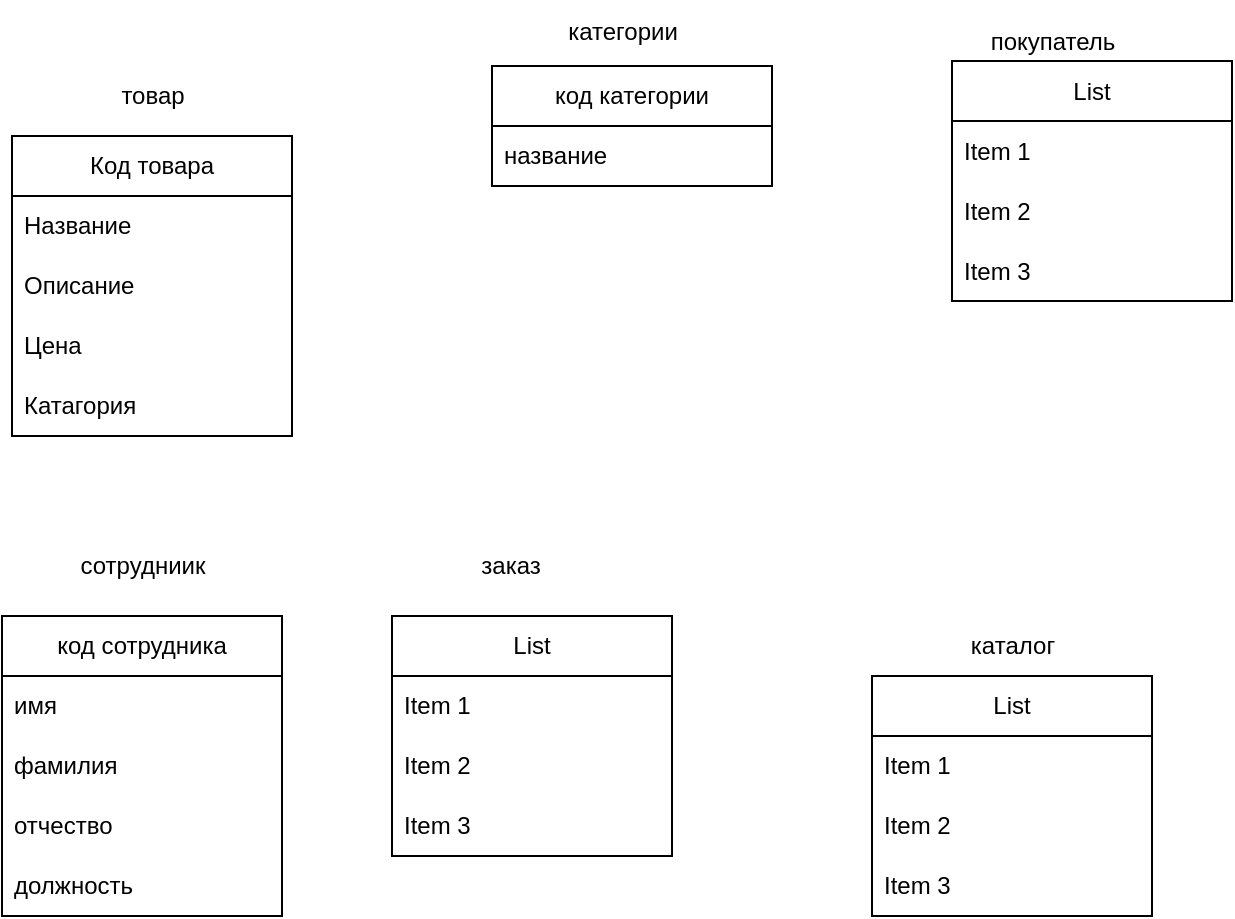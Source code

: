 <mxfile version="20.8.16" type="device"><diagram name="Страница 1" id="HxXGkBXhtJoZ1ai2fz6U"><mxGraphModel dx="1276" dy="606" grid="1" gridSize="10" guides="1" tooltips="1" connect="1" arrows="1" fold="1" page="1" pageScale="1" pageWidth="827" pageHeight="1169" math="0" shadow="0"><root><mxCell id="0"/><mxCell id="1" parent="0"/><mxCell id="IRGjK9ZhsldHwlGf3W-g-2" value="Код товара" style="swimlane;fontStyle=0;childLayout=stackLayout;horizontal=1;startSize=30;horizontalStack=0;resizeParent=1;resizeParentMax=0;resizeLast=0;collapsible=1;marginBottom=0;whiteSpace=wrap;html=1;" parent="1" vertex="1"><mxGeometry x="140" y="90" width="140" height="150" as="geometry"/></mxCell><mxCell id="IRGjK9ZhsldHwlGf3W-g-3" value="Название" style="text;strokeColor=none;fillColor=none;align=left;verticalAlign=middle;spacingLeft=4;spacingRight=4;overflow=hidden;points=[[0,0.5],[1,0.5]];portConstraint=eastwest;rotatable=0;whiteSpace=wrap;html=1;" parent="IRGjK9ZhsldHwlGf3W-g-2" vertex="1"><mxGeometry y="30" width="140" height="30" as="geometry"/></mxCell><mxCell id="IRGjK9ZhsldHwlGf3W-g-4" value="Описание" style="text;strokeColor=none;fillColor=none;align=left;verticalAlign=middle;spacingLeft=4;spacingRight=4;overflow=hidden;points=[[0,0.5],[1,0.5]];portConstraint=eastwest;rotatable=0;whiteSpace=wrap;html=1;" parent="IRGjK9ZhsldHwlGf3W-g-2" vertex="1"><mxGeometry y="60" width="140" height="30" as="geometry"/></mxCell><mxCell id="IRGjK9ZhsldHwlGf3W-g-5" value="Цена" style="text;strokeColor=none;fillColor=none;align=left;verticalAlign=middle;spacingLeft=4;spacingRight=4;overflow=hidden;points=[[0,0.5],[1,0.5]];portConstraint=eastwest;rotatable=0;whiteSpace=wrap;html=1;" parent="IRGjK9ZhsldHwlGf3W-g-2" vertex="1"><mxGeometry y="90" width="140" height="30" as="geometry"/></mxCell><mxCell id="pRQC30Fo7MXmbAnOP9gu-1" value="Катагория" style="text;strokeColor=none;fillColor=none;align=left;verticalAlign=middle;spacingLeft=4;spacingRight=4;overflow=hidden;points=[[0,0.5],[1,0.5]];portConstraint=eastwest;rotatable=0;whiteSpace=wrap;html=1;" vertex="1" parent="IRGjK9ZhsldHwlGf3W-g-2"><mxGeometry y="120" width="140" height="30" as="geometry"/></mxCell><mxCell id="IRGjK9ZhsldHwlGf3W-g-6" value="List" style="swimlane;fontStyle=0;childLayout=stackLayout;horizontal=1;startSize=30;horizontalStack=0;resizeParent=1;resizeParentMax=0;resizeLast=0;collapsible=1;marginBottom=0;whiteSpace=wrap;html=1;" parent="1" vertex="1"><mxGeometry x="610" y="52.5" width="140" height="120" as="geometry"/></mxCell><mxCell id="IRGjK9ZhsldHwlGf3W-g-7" value="Item 1" style="text;strokeColor=none;fillColor=none;align=left;verticalAlign=middle;spacingLeft=4;spacingRight=4;overflow=hidden;points=[[0,0.5],[1,0.5]];portConstraint=eastwest;rotatable=0;whiteSpace=wrap;html=1;" parent="IRGjK9ZhsldHwlGf3W-g-6" vertex="1"><mxGeometry y="30" width="140" height="30" as="geometry"/></mxCell><mxCell id="IRGjK9ZhsldHwlGf3W-g-8" value="Item 2" style="text;strokeColor=none;fillColor=none;align=left;verticalAlign=middle;spacingLeft=4;spacingRight=4;overflow=hidden;points=[[0,0.5],[1,0.5]];portConstraint=eastwest;rotatable=0;whiteSpace=wrap;html=1;" parent="IRGjK9ZhsldHwlGf3W-g-6" vertex="1"><mxGeometry y="60" width="140" height="30" as="geometry"/></mxCell><mxCell id="IRGjK9ZhsldHwlGf3W-g-9" value="Item 3" style="text;strokeColor=none;fillColor=none;align=left;verticalAlign=middle;spacingLeft=4;spacingRight=4;overflow=hidden;points=[[0,0.5],[1,0.5]];portConstraint=eastwest;rotatable=0;whiteSpace=wrap;html=1;" parent="IRGjK9ZhsldHwlGf3W-g-6" vertex="1"><mxGeometry y="90" width="140" height="30" as="geometry"/></mxCell><mxCell id="IRGjK9ZhsldHwlGf3W-g-10" value="List" style="swimlane;fontStyle=0;childLayout=stackLayout;horizontal=1;startSize=30;horizontalStack=0;resizeParent=1;resizeParentMax=0;resizeLast=0;collapsible=1;marginBottom=0;whiteSpace=wrap;html=1;" parent="1" vertex="1"><mxGeometry x="330" y="330" width="140" height="120" as="geometry"/></mxCell><mxCell id="IRGjK9ZhsldHwlGf3W-g-11" value="Item 1" style="text;strokeColor=none;fillColor=none;align=left;verticalAlign=middle;spacingLeft=4;spacingRight=4;overflow=hidden;points=[[0,0.5],[1,0.5]];portConstraint=eastwest;rotatable=0;whiteSpace=wrap;html=1;" parent="IRGjK9ZhsldHwlGf3W-g-10" vertex="1"><mxGeometry y="30" width="140" height="30" as="geometry"/></mxCell><mxCell id="IRGjK9ZhsldHwlGf3W-g-12" value="Item 2" style="text;strokeColor=none;fillColor=none;align=left;verticalAlign=middle;spacingLeft=4;spacingRight=4;overflow=hidden;points=[[0,0.5],[1,0.5]];portConstraint=eastwest;rotatable=0;whiteSpace=wrap;html=1;" parent="IRGjK9ZhsldHwlGf3W-g-10" vertex="1"><mxGeometry y="60" width="140" height="30" as="geometry"/></mxCell><mxCell id="IRGjK9ZhsldHwlGf3W-g-13" value="Item 3" style="text;strokeColor=none;fillColor=none;align=left;verticalAlign=middle;spacingLeft=4;spacingRight=4;overflow=hidden;points=[[0,0.5],[1,0.5]];portConstraint=eastwest;rotatable=0;whiteSpace=wrap;html=1;" parent="IRGjK9ZhsldHwlGf3W-g-10" vertex="1"><mxGeometry y="90" width="140" height="30" as="geometry"/></mxCell><mxCell id="IRGjK9ZhsldHwlGf3W-g-14" value="товар" style="text;html=1;align=center;verticalAlign=middle;resizable=0;points=[];autosize=1;strokeColor=none;fillColor=none;" parent="1" vertex="1"><mxGeometry x="180" y="55" width="60" height="30" as="geometry"/></mxCell><mxCell id="IRGjK9ZhsldHwlGf3W-g-15" value="заказ" style="text;html=1;align=center;verticalAlign=middle;resizable=0;points=[];autosize=1;strokeColor=none;fillColor=none;" parent="1" vertex="1"><mxGeometry x="364" y="290" width="50" height="30" as="geometry"/></mxCell><mxCell id="IRGjK9ZhsldHwlGf3W-g-16" value="покупатель" style="text;html=1;align=center;verticalAlign=middle;resizable=0;points=[];autosize=1;strokeColor=none;fillColor=none;" parent="1" vertex="1"><mxGeometry x="615" y="27.5" width="90" height="30" as="geometry"/></mxCell><mxCell id="IRGjK9ZhsldHwlGf3W-g-17" value="код сотрудника" style="swimlane;fontStyle=0;childLayout=stackLayout;horizontal=1;startSize=30;horizontalStack=0;resizeParent=1;resizeParentMax=0;resizeLast=0;collapsible=1;marginBottom=0;whiteSpace=wrap;html=1;" parent="1" vertex="1"><mxGeometry x="135" y="330" width="140" height="150" as="geometry"/></mxCell><mxCell id="IRGjK9ZhsldHwlGf3W-g-18" value="имя" style="text;strokeColor=none;fillColor=none;align=left;verticalAlign=middle;spacingLeft=4;spacingRight=4;overflow=hidden;points=[[0,0.5],[1,0.5]];portConstraint=eastwest;rotatable=0;whiteSpace=wrap;html=1;" parent="IRGjK9ZhsldHwlGf3W-g-17" vertex="1"><mxGeometry y="30" width="140" height="30" as="geometry"/></mxCell><mxCell id="IRGjK9ZhsldHwlGf3W-g-19" value="фамилия" style="text;strokeColor=none;fillColor=none;align=left;verticalAlign=middle;spacingLeft=4;spacingRight=4;overflow=hidden;points=[[0,0.5],[1,0.5]];portConstraint=eastwest;rotatable=0;whiteSpace=wrap;html=1;" parent="IRGjK9ZhsldHwlGf3W-g-17" vertex="1"><mxGeometry y="60" width="140" height="30" as="geometry"/></mxCell><mxCell id="IRGjK9ZhsldHwlGf3W-g-27" value="отчество" style="text;strokeColor=none;fillColor=none;align=left;verticalAlign=middle;spacingLeft=4;spacingRight=4;overflow=hidden;points=[[0,0.5],[1,0.5]];portConstraint=eastwest;rotatable=0;whiteSpace=wrap;html=1;" parent="IRGjK9ZhsldHwlGf3W-g-17" vertex="1"><mxGeometry y="90" width="140" height="30" as="geometry"/></mxCell><mxCell id="IRGjK9ZhsldHwlGf3W-g-20" value="должность" style="text;strokeColor=none;fillColor=none;align=left;verticalAlign=middle;spacingLeft=4;spacingRight=4;overflow=hidden;points=[[0,0.5],[1,0.5]];portConstraint=eastwest;rotatable=0;whiteSpace=wrap;html=1;" parent="IRGjK9ZhsldHwlGf3W-g-17" vertex="1"><mxGeometry y="120" width="140" height="30" as="geometry"/></mxCell><mxCell id="IRGjK9ZhsldHwlGf3W-g-21" value="сотрудниик" style="text;html=1;align=center;verticalAlign=middle;resizable=0;points=[];autosize=1;strokeColor=none;fillColor=none;" parent="1" vertex="1"><mxGeometry x="160" y="290" width="90" height="30" as="geometry"/></mxCell><mxCell id="IRGjK9ZhsldHwlGf3W-g-22" value="код категории" style="swimlane;fontStyle=0;childLayout=stackLayout;horizontal=1;startSize=30;horizontalStack=0;resizeParent=1;resizeParentMax=0;resizeLast=0;collapsible=1;marginBottom=0;whiteSpace=wrap;html=1;" parent="1" vertex="1"><mxGeometry x="380" y="55" width="140" height="60" as="geometry"/></mxCell><mxCell id="IRGjK9ZhsldHwlGf3W-g-23" value="название" style="text;strokeColor=none;fillColor=none;align=left;verticalAlign=middle;spacingLeft=4;spacingRight=4;overflow=hidden;points=[[0,0.5],[1,0.5]];portConstraint=eastwest;rotatable=0;whiteSpace=wrap;html=1;" parent="IRGjK9ZhsldHwlGf3W-g-22" vertex="1"><mxGeometry y="30" width="140" height="30" as="geometry"/></mxCell><mxCell id="IRGjK9ZhsldHwlGf3W-g-26" value="категории" style="text;html=1;align=center;verticalAlign=middle;resizable=0;points=[];autosize=1;strokeColor=none;fillColor=none;" parent="1" vertex="1"><mxGeometry x="405" y="22.5" width="80" height="30" as="geometry"/></mxCell><mxCell id="pRQC30Fo7MXmbAnOP9gu-6" value="List" style="swimlane;fontStyle=0;childLayout=stackLayout;horizontal=1;startSize=30;horizontalStack=0;resizeParent=1;resizeParentMax=0;resizeLast=0;collapsible=1;marginBottom=0;whiteSpace=wrap;html=1;" vertex="1" parent="1"><mxGeometry x="570" y="360" width="140" height="120" as="geometry"/></mxCell><mxCell id="pRQC30Fo7MXmbAnOP9gu-7" value="Item 1" style="text;strokeColor=none;fillColor=none;align=left;verticalAlign=middle;spacingLeft=4;spacingRight=4;overflow=hidden;points=[[0,0.5],[1,0.5]];portConstraint=eastwest;rotatable=0;whiteSpace=wrap;html=1;" vertex="1" parent="pRQC30Fo7MXmbAnOP9gu-6"><mxGeometry y="30" width="140" height="30" as="geometry"/></mxCell><mxCell id="pRQC30Fo7MXmbAnOP9gu-8" value="Item 2" style="text;strokeColor=none;fillColor=none;align=left;verticalAlign=middle;spacingLeft=4;spacingRight=4;overflow=hidden;points=[[0,0.5],[1,0.5]];portConstraint=eastwest;rotatable=0;whiteSpace=wrap;html=1;" vertex="1" parent="pRQC30Fo7MXmbAnOP9gu-6"><mxGeometry y="60" width="140" height="30" as="geometry"/></mxCell><mxCell id="pRQC30Fo7MXmbAnOP9gu-9" value="Item 3" style="text;strokeColor=none;fillColor=none;align=left;verticalAlign=middle;spacingLeft=4;spacingRight=4;overflow=hidden;points=[[0,0.5],[1,0.5]];portConstraint=eastwest;rotatable=0;whiteSpace=wrap;html=1;" vertex="1" parent="pRQC30Fo7MXmbAnOP9gu-6"><mxGeometry y="90" width="140" height="30" as="geometry"/></mxCell><mxCell id="pRQC30Fo7MXmbAnOP9gu-10" value="каталог" style="text;html=1;align=center;verticalAlign=middle;resizable=0;points=[];autosize=1;strokeColor=none;fillColor=none;" vertex="1" parent="1"><mxGeometry x="605" y="330" width="70" height="30" as="geometry"/></mxCell></root></mxGraphModel></diagram></mxfile>